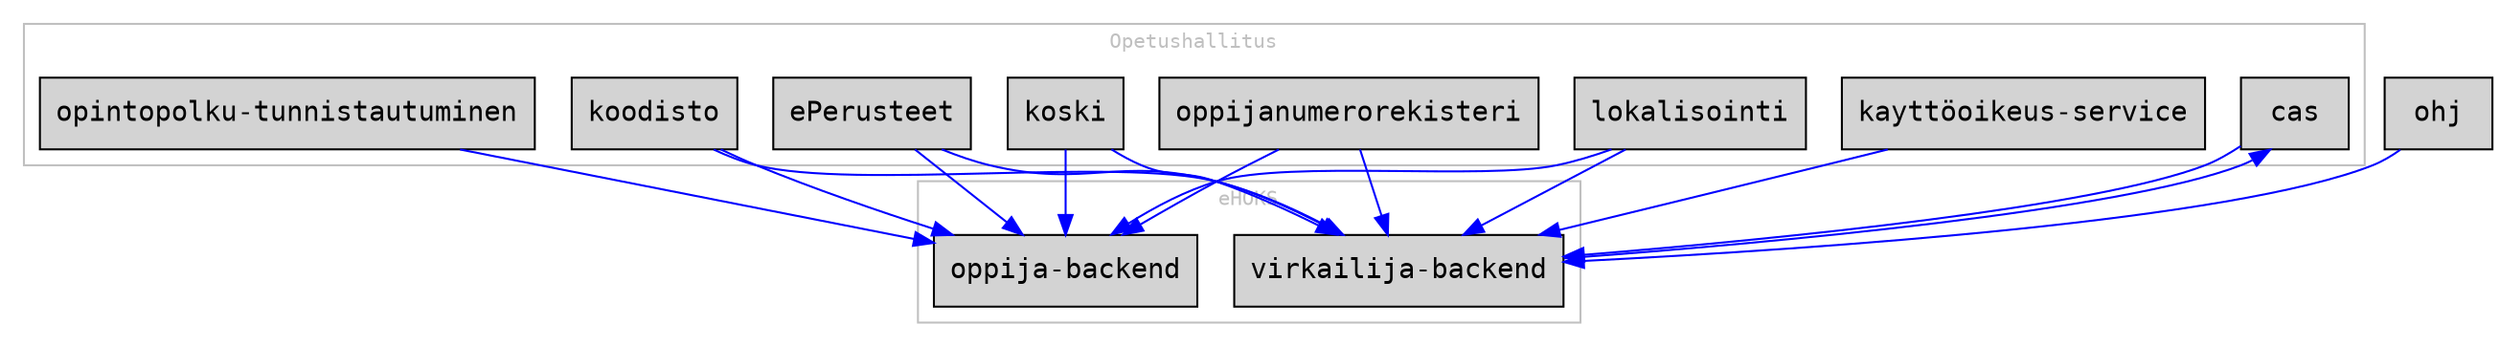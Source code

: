 digraph{
  graph [fontname = "monospace", fontsize="10", color="grey", fontcolor="grey"];
  node [fontname = "monospace", shape="box", style="filled"];
  edge [fontname = "monospace", color="blue", fontcolor="blue",fontsize="10"];

  subgraph clusterEhoks {
    label="eHOKS"
    "virkailija-backend"
    "oppija-backend"
  }

  subgraph clusterOpetushallitus {
    label="Opetushallitus"
    "koodisto"
    "cas"
    "oppijanumerorekisteri"
    "koski"
    "ePerusteet"
    "lokalisointi"
    "opintopolku-tunnistautuminen"
    "kayttöoikeus-service"
  }

  "ohj" -> "virkailija-backend"
  "koodisto" -> "virkailija-backend"
  "cas" -> "virkailija-backend"
  "virkailija-backend" -> "cas"
  "oppijanumerorekisteri" -> "virkailija-backend"
  "kayttöoikeus-service" -> "virkailija-backend"
  "koski" -> "virkailija-backend"
  "ePerusteet" -> "virkailija-backend"
  "lokalisointi" -> "virkailija-backend"

  "opintopolku-tunnistautuminen" -> "oppija-backend"
  "koski" -> "oppija-backend"
  "ePerusteet" -> "oppija-backend"
  "lokalisointi" -> "oppija-backend"
  "oppijanumerorekisteri" -> "oppija-backend"
  "koodisto" -> "oppija-backend"
}